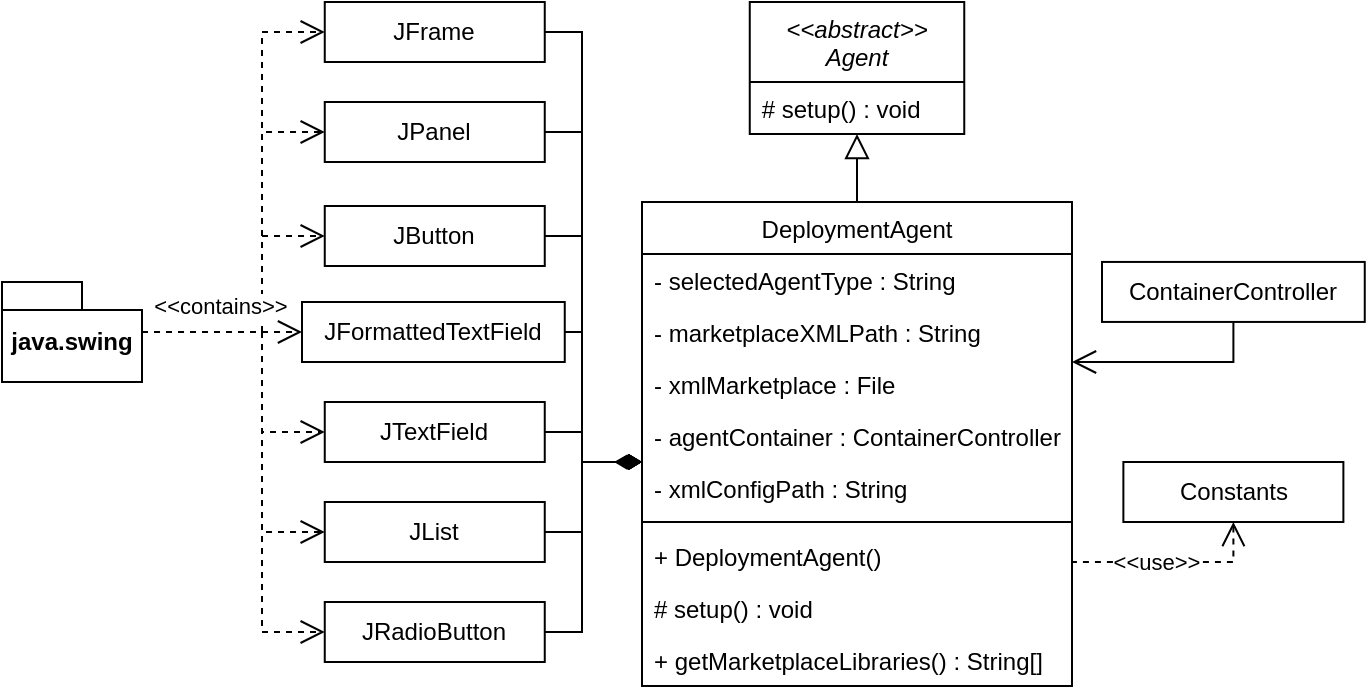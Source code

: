 <mxfile version="24.7.5">
  <diagram id="C5RBs43oDa-KdzZeNtuy" name="Page-1">
    <mxGraphModel dx="546" dy="819" grid="1" gridSize="10" guides="1" tooltips="1" connect="1" arrows="1" fold="1" page="1" pageScale="1" pageWidth="827" pageHeight="1169" math="0" shadow="0">
      <root>
        <mxCell id="WIyWlLk6GJQsqaUBKTNV-0" />
        <mxCell id="WIyWlLk6GJQsqaUBKTNV-1" parent="WIyWlLk6GJQsqaUBKTNV-0" />
        <mxCell id="zkfFHV4jXpPFQw0GAbJ--0" value="&lt;&lt;abstract&gt;&gt;&#xa;Agent" style="swimlane;fontStyle=2;align=center;verticalAlign=top;childLayout=stackLayout;horizontal=1;startSize=40;horizontalStack=0;resizeParent=1;resizeLast=0;collapsible=1;marginBottom=0;rounded=0;shadow=0;strokeWidth=1;" parent="WIyWlLk6GJQsqaUBKTNV-1" vertex="1">
          <mxGeometry x="443.88" y="20" width="107.25" height="66" as="geometry">
            <mxRectangle x="230" y="140" width="160" height="26" as="alternateBounds" />
          </mxGeometry>
        </mxCell>
        <mxCell id="zkfFHV4jXpPFQw0GAbJ--1" value="# setup() : void" style="text;align=left;verticalAlign=top;spacingLeft=4;spacingRight=4;overflow=hidden;rotatable=0;points=[[0,0.5],[1,0.5]];portConstraint=eastwest;" parent="zkfFHV4jXpPFQw0GAbJ--0" vertex="1">
          <mxGeometry y="40" width="107.25" height="26" as="geometry" />
        </mxCell>
        <mxCell id="zkfFHV4jXpPFQw0GAbJ--6" value="DeploymentAgent" style="swimlane;fontStyle=0;align=center;verticalAlign=top;childLayout=stackLayout;horizontal=1;startSize=26;horizontalStack=0;resizeParent=1;resizeLast=0;collapsible=1;marginBottom=0;rounded=0;shadow=0;strokeWidth=1;" parent="WIyWlLk6GJQsqaUBKTNV-1" vertex="1">
          <mxGeometry x="390" y="120" width="215" height="242" as="geometry">
            <mxRectangle x="130" y="380" width="160" height="26" as="alternateBounds" />
          </mxGeometry>
        </mxCell>
        <mxCell id="uo48DpWydSHIOrstyPxe-14" value="- selectedAgentType : String" style="text;align=left;verticalAlign=top;spacingLeft=4;spacingRight=4;overflow=hidden;rotatable=0;points=[[0,0.5],[1,0.5]];portConstraint=eastwest;" parent="zkfFHV4jXpPFQw0GAbJ--6" vertex="1">
          <mxGeometry y="26" width="215" height="26" as="geometry" />
        </mxCell>
        <mxCell id="zkfFHV4jXpPFQw0GAbJ--7" value="- marketplaceXMLPath : String" style="text;align=left;verticalAlign=top;spacingLeft=4;spacingRight=4;overflow=hidden;rotatable=0;points=[[0,0.5],[1,0.5]];portConstraint=eastwest;" parent="zkfFHV4jXpPFQw0GAbJ--6" vertex="1">
          <mxGeometry y="52" width="215" height="26" as="geometry" />
        </mxCell>
        <mxCell id="uo48DpWydSHIOrstyPxe-15" value="- xmlMarketplace : File" style="text;align=left;verticalAlign=top;spacingLeft=4;spacingRight=4;overflow=hidden;rotatable=0;points=[[0,0.5],[1,0.5]];portConstraint=eastwest;rounded=0;shadow=0;html=0;" parent="zkfFHV4jXpPFQw0GAbJ--6" vertex="1">
          <mxGeometry y="78" width="215" height="26" as="geometry" />
        </mxCell>
        <mxCell id="zkfFHV4jXpPFQw0GAbJ--8" value="- agentContainer : ContainerController" style="text;align=left;verticalAlign=top;spacingLeft=4;spacingRight=4;overflow=hidden;rotatable=0;points=[[0,0.5],[1,0.5]];portConstraint=eastwest;rounded=0;shadow=0;html=0;" parent="zkfFHV4jXpPFQw0GAbJ--6" vertex="1">
          <mxGeometry y="104" width="215" height="26" as="geometry" />
        </mxCell>
        <mxCell id="3qOFRt8D9cqVfBlaZG_P-0" value="- xmlConfigPath : String" style="text;align=left;verticalAlign=top;spacingLeft=4;spacingRight=4;overflow=hidden;rotatable=0;points=[[0,0.5],[1,0.5]];portConstraint=eastwest;rounded=0;shadow=0;html=0;" parent="zkfFHV4jXpPFQw0GAbJ--6" vertex="1">
          <mxGeometry y="130" width="215" height="26" as="geometry" />
        </mxCell>
        <mxCell id="zkfFHV4jXpPFQw0GAbJ--9" value="" style="line;html=1;strokeWidth=1;align=left;verticalAlign=middle;spacingTop=-1;spacingLeft=3;spacingRight=3;rotatable=0;labelPosition=right;points=[];portConstraint=eastwest;" parent="zkfFHV4jXpPFQw0GAbJ--6" vertex="1">
          <mxGeometry y="156" width="215" height="8" as="geometry" />
        </mxCell>
        <mxCell id="pAeidt-d0ilI6zGPQ01c-0" value="+ DeploymentAgent()" style="text;align=left;verticalAlign=top;spacingLeft=4;spacingRight=4;overflow=hidden;rotatable=0;points=[[0,0.5],[1,0.5]];portConstraint=eastwest;fontStyle=0" parent="zkfFHV4jXpPFQw0GAbJ--6" vertex="1">
          <mxGeometry y="164" width="215" height="26" as="geometry" />
        </mxCell>
        <mxCell id="zkfFHV4jXpPFQw0GAbJ--10" value="# setup() : void" style="text;align=left;verticalAlign=top;spacingLeft=4;spacingRight=4;overflow=hidden;rotatable=0;points=[[0,0.5],[1,0.5]];portConstraint=eastwest;fontStyle=0" parent="zkfFHV4jXpPFQw0GAbJ--6" vertex="1">
          <mxGeometry y="190" width="215" height="26" as="geometry" />
        </mxCell>
        <mxCell id="3qOFRt8D9cqVfBlaZG_P-2" value="+ getMarketplaceLibraries() : String[]" style="text;align=left;verticalAlign=top;spacingLeft=4;spacingRight=4;overflow=hidden;rotatable=0;points=[[0,0.5],[1,0.5]];portConstraint=eastwest;" parent="zkfFHV4jXpPFQw0GAbJ--6" vertex="1">
          <mxGeometry y="216" width="215" height="26" as="geometry" />
        </mxCell>
        <mxCell id="zkfFHV4jXpPFQw0GAbJ--12" value="" style="endArrow=block;endSize=10;endFill=0;shadow=0;strokeWidth=1;rounded=0;curved=0;edgeStyle=elbowEdgeStyle;elbow=vertical;" parent="WIyWlLk6GJQsqaUBKTNV-1" source="zkfFHV4jXpPFQw0GAbJ--6" target="zkfFHV4jXpPFQw0GAbJ--0" edge="1">
          <mxGeometry width="160" relative="1" as="geometry">
            <mxPoint x="475" y="-27" as="sourcePoint" />
            <mxPoint x="475" y="-27" as="targetPoint" />
            <Array as="points">
              <mxPoint x="500" y="130" />
            </Array>
          </mxGeometry>
        </mxCell>
        <mxCell id="pAeidt-d0ilI6zGPQ01c-15" style="edgeStyle=orthogonalEdgeStyle;rounded=0;orthogonalLoop=1;jettySize=auto;html=1;endArrow=diamondThin;endFill=1;startSize=10;endSize=10;exitX=1;exitY=0.5;exitDx=0;exitDy=0;" parent="WIyWlLk6GJQsqaUBKTNV-1" source="pAeidt-d0ilI6zGPQ01c-8" target="zkfFHV4jXpPFQw0GAbJ--6" edge="1">
          <mxGeometry relative="1" as="geometry">
            <Array as="points">
              <mxPoint x="360" y="85" />
              <mxPoint x="360" y="250" />
            </Array>
          </mxGeometry>
        </mxCell>
        <mxCell id="pAeidt-d0ilI6zGPQ01c-8" value="JPanel" style="rounded=0;whiteSpace=wrap;html=1;" parent="WIyWlLk6GJQsqaUBKTNV-1" vertex="1">
          <mxGeometry x="231.38" y="70" width="110" height="30" as="geometry" />
        </mxCell>
        <mxCell id="pAeidt-d0ilI6zGPQ01c-16" style="edgeStyle=orthogonalEdgeStyle;rounded=0;orthogonalLoop=1;jettySize=auto;html=1;endArrow=diamondThin;endFill=1;startSize=10;endSize=10;exitX=1;exitY=0.5;exitDx=0;exitDy=0;" parent="WIyWlLk6GJQsqaUBKTNV-1" source="pAeidt-d0ilI6zGPQ01c-9" target="zkfFHV4jXpPFQw0GAbJ--6" edge="1">
          <mxGeometry relative="1" as="geometry">
            <Array as="points">
              <mxPoint x="360" y="137" />
              <mxPoint x="360" y="250" />
            </Array>
          </mxGeometry>
        </mxCell>
        <mxCell id="pAeidt-d0ilI6zGPQ01c-9" value="JButton" style="rounded=0;whiteSpace=wrap;html=1;" parent="WIyWlLk6GJQsqaUBKTNV-1" vertex="1">
          <mxGeometry x="231.38" y="122" width="110" height="30" as="geometry" />
        </mxCell>
        <mxCell id="pAeidt-d0ilI6zGPQ01c-17" style="edgeStyle=orthogonalEdgeStyle;rounded=0;orthogonalLoop=1;jettySize=auto;html=1;endArrow=diamondThin;endFill=1;startSize=10;endSize=10;exitX=1;exitY=0.5;exitDx=0;exitDy=0;" parent="WIyWlLk6GJQsqaUBKTNV-1" source="pAeidt-d0ilI6zGPQ01c-10" target="zkfFHV4jXpPFQw0GAbJ--6" edge="1">
          <mxGeometry relative="1" as="geometry">
            <Array as="points">
              <mxPoint x="360" y="185" />
              <mxPoint x="360" y="250" />
            </Array>
          </mxGeometry>
        </mxCell>
        <mxCell id="pAeidt-d0ilI6zGPQ01c-10" value="JFormattedTextField" style="rounded=0;whiteSpace=wrap;html=1;" parent="WIyWlLk6GJQsqaUBKTNV-1" vertex="1">
          <mxGeometry x="220" y="170" width="131.38" height="30" as="geometry" />
        </mxCell>
        <mxCell id="pAeidt-d0ilI6zGPQ01c-18" style="edgeStyle=orthogonalEdgeStyle;rounded=0;orthogonalLoop=1;jettySize=auto;html=1;endArrow=diamondThin;endFill=1;startSize=10;endSize=10;exitX=1;exitY=0.5;exitDx=0;exitDy=0;" parent="WIyWlLk6GJQsqaUBKTNV-1" source="pAeidt-d0ilI6zGPQ01c-11" target="zkfFHV4jXpPFQw0GAbJ--6" edge="1">
          <mxGeometry relative="1" as="geometry">
            <Array as="points">
              <mxPoint x="360" y="235" />
              <mxPoint x="360" y="250" />
            </Array>
          </mxGeometry>
        </mxCell>
        <mxCell id="pAeidt-d0ilI6zGPQ01c-11" value="JTextField" style="rounded=0;whiteSpace=wrap;html=1;" parent="WIyWlLk6GJQsqaUBKTNV-1" vertex="1">
          <mxGeometry x="231.38" y="220" width="110" height="30" as="geometry" />
        </mxCell>
        <mxCell id="pAeidt-d0ilI6zGPQ01c-19" style="edgeStyle=orthogonalEdgeStyle;rounded=0;orthogonalLoop=1;jettySize=auto;html=1;endArrow=diamondThin;endFill=1;startSize=10;endSize=10;exitX=1;exitY=0.5;exitDx=0;exitDy=0;" parent="WIyWlLk6GJQsqaUBKTNV-1" source="pAeidt-d0ilI6zGPQ01c-12" target="zkfFHV4jXpPFQw0GAbJ--6" edge="1">
          <mxGeometry relative="1" as="geometry">
            <Array as="points">
              <mxPoint x="360" y="285" />
              <mxPoint x="360" y="250" />
            </Array>
          </mxGeometry>
        </mxCell>
        <mxCell id="pAeidt-d0ilI6zGPQ01c-12" value="JList" style="rounded=0;whiteSpace=wrap;html=1;" parent="WIyWlLk6GJQsqaUBKTNV-1" vertex="1">
          <mxGeometry x="231.38" y="270" width="110" height="30" as="geometry" />
        </mxCell>
        <mxCell id="pAeidt-d0ilI6zGPQ01c-20" style="edgeStyle=orthogonalEdgeStyle;rounded=0;orthogonalLoop=1;jettySize=auto;html=1;endArrow=diamondThin;endFill=1;startSize=10;endSize=10;exitX=1;exitY=0.5;exitDx=0;exitDy=0;" parent="WIyWlLk6GJQsqaUBKTNV-1" edge="1">
          <mxGeometry relative="1" as="geometry">
            <mxPoint x="319.0" y="335" as="sourcePoint" />
            <mxPoint x="389.0" y="250.034" as="targetPoint" />
            <Array as="points">
              <mxPoint x="360" y="335" />
              <mxPoint x="360" y="250" />
            </Array>
          </mxGeometry>
        </mxCell>
        <mxCell id="pAeidt-d0ilI6zGPQ01c-13" value="JRadioButton" style="rounded=0;whiteSpace=wrap;html=1;" parent="WIyWlLk6GJQsqaUBKTNV-1" vertex="1">
          <mxGeometry x="231.38" y="320" width="110" height="30" as="geometry" />
        </mxCell>
        <mxCell id="pAeidt-d0ilI6zGPQ01c-26" style="edgeStyle=orthogonalEdgeStyle;rounded=0;orthogonalLoop=1;jettySize=auto;html=1;endSize=10;endArrow=open;endFill=0;" parent="WIyWlLk6GJQsqaUBKTNV-1" source="pAeidt-d0ilI6zGPQ01c-21" edge="1">
          <mxGeometry relative="1" as="geometry">
            <Array as="points">
              <mxPoint x="686" y="199.97" />
            </Array>
            <mxPoint x="605" y="200.004" as="targetPoint" />
          </mxGeometry>
        </mxCell>
        <mxCell id="pAeidt-d0ilI6zGPQ01c-21" value="ContainerController" style="rounded=0;whiteSpace=wrap;html=1;" parent="WIyWlLk6GJQsqaUBKTNV-1" vertex="1">
          <mxGeometry x="620" y="149.97" width="131.38" height="30" as="geometry" />
        </mxCell>
        <mxCell id="pAeidt-d0ilI6zGPQ01c-23" style="edgeStyle=orthogonalEdgeStyle;rounded=0;orthogonalLoop=1;jettySize=auto;html=1;endSize=10;endArrow=diamondThin;endFill=1;" parent="WIyWlLk6GJQsqaUBKTNV-1" source="pAeidt-d0ilI6zGPQ01c-22" target="zkfFHV4jXpPFQw0GAbJ--6" edge="1">
          <mxGeometry relative="1" as="geometry">
            <Array as="points">
              <mxPoint x="360" y="35" />
              <mxPoint x="360" y="250" />
            </Array>
          </mxGeometry>
        </mxCell>
        <mxCell id="pAeidt-d0ilI6zGPQ01c-22" value="JFrame" style="rounded=0;whiteSpace=wrap;html=1;" parent="WIyWlLk6GJQsqaUBKTNV-1" vertex="1">
          <mxGeometry x="231.38" y="20" width="110" height="30" as="geometry" />
        </mxCell>
        <mxCell id="pAeidt-d0ilI6zGPQ01c-27" value="Constants" style="rounded=0;whiteSpace=wrap;html=1;" parent="WIyWlLk6GJQsqaUBKTNV-1" vertex="1">
          <mxGeometry x="630.69" y="250" width="110" height="30" as="geometry" />
        </mxCell>
        <mxCell id="pAeidt-d0ilI6zGPQ01c-28" style="edgeStyle=orthogonalEdgeStyle;rounded=0;orthogonalLoop=1;jettySize=auto;html=1;endSize=10;endArrow=none;endFill=0;dashed=1;startArrow=open;startFill=0;startSize=10;" parent="WIyWlLk6GJQsqaUBKTNV-1" source="pAeidt-d0ilI6zGPQ01c-27" edge="1">
          <mxGeometry relative="1" as="geometry">
            <mxPoint x="696" y="130" as="sourcePoint" />
            <mxPoint x="605" y="300" as="targetPoint" />
            <Array as="points">
              <mxPoint x="686" y="300" />
            </Array>
          </mxGeometry>
        </mxCell>
        <mxCell id="pAeidt-d0ilI6zGPQ01c-29" value="&amp;lt;&amp;lt;use&amp;gt;&amp;gt;" style="edgeLabel;html=1;align=center;verticalAlign=middle;resizable=0;points=[];" parent="pAeidt-d0ilI6zGPQ01c-28" vertex="1" connectable="0">
          <mxGeometry x="0.161" relative="1" as="geometry">
            <mxPoint as="offset" />
          </mxGeometry>
        </mxCell>
        <mxCell id="OeNXyHmDh_1IV8rawpea-1" style="edgeStyle=orthogonalEdgeStyle;rounded=0;orthogonalLoop=1;jettySize=auto;html=1;dashed=1;endArrow=open;endFill=0;endSize=10;" parent="WIyWlLk6GJQsqaUBKTNV-1" source="OeNXyHmDh_1IV8rawpea-0" target="pAeidt-d0ilI6zGPQ01c-22" edge="1">
          <mxGeometry relative="1" as="geometry">
            <Array as="points">
              <mxPoint x="200" y="185" />
              <mxPoint x="200" y="35" />
            </Array>
          </mxGeometry>
        </mxCell>
        <mxCell id="OeNXyHmDh_1IV8rawpea-2" style="edgeStyle=orthogonalEdgeStyle;rounded=0;orthogonalLoop=1;jettySize=auto;html=1;dashed=1;endArrow=open;endFill=0;endSize=10;" parent="WIyWlLk6GJQsqaUBKTNV-1" source="OeNXyHmDh_1IV8rawpea-0" target="pAeidt-d0ilI6zGPQ01c-8" edge="1">
          <mxGeometry relative="1" as="geometry">
            <Array as="points">
              <mxPoint x="200" y="185" />
              <mxPoint x="200" y="85" />
            </Array>
          </mxGeometry>
        </mxCell>
        <mxCell id="OeNXyHmDh_1IV8rawpea-0" value="java.swing" style="shape=folder;fontStyle=1;spacingTop=10;tabWidth=40;tabHeight=14;tabPosition=left;html=1;whiteSpace=wrap;" parent="WIyWlLk6GJQsqaUBKTNV-1" vertex="1">
          <mxGeometry x="70" y="160" width="70" height="50" as="geometry" />
        </mxCell>
        <mxCell id="OeNXyHmDh_1IV8rawpea-3" style="edgeStyle=orthogonalEdgeStyle;rounded=0;orthogonalLoop=1;jettySize=auto;html=1;dashed=1;endArrow=open;endFill=0;endSize=10;" parent="WIyWlLk6GJQsqaUBKTNV-1" source="OeNXyHmDh_1IV8rawpea-0" target="pAeidt-d0ilI6zGPQ01c-9" edge="1">
          <mxGeometry relative="1" as="geometry">
            <mxPoint x="190" y="195" as="sourcePoint" />
            <mxPoint x="241" y="95" as="targetPoint" />
            <Array as="points">
              <mxPoint x="200" y="185" />
              <mxPoint x="200" y="137" />
            </Array>
          </mxGeometry>
        </mxCell>
        <mxCell id="OeNXyHmDh_1IV8rawpea-5" style="edgeStyle=orthogonalEdgeStyle;rounded=0;orthogonalLoop=1;jettySize=auto;html=1;dashed=1;endArrow=open;endFill=0;endSize=10;" parent="WIyWlLk6GJQsqaUBKTNV-1" source="OeNXyHmDh_1IV8rawpea-0" target="pAeidt-d0ilI6zGPQ01c-10" edge="1">
          <mxGeometry relative="1" as="geometry">
            <mxPoint x="200" y="205" as="sourcePoint" />
            <mxPoint x="251" y="157" as="targetPoint" />
            <Array as="points">
              <mxPoint x="240" y="180" />
              <mxPoint x="240" y="180" />
            </Array>
          </mxGeometry>
        </mxCell>
        <mxCell id="OeNXyHmDh_1IV8rawpea-6" style="edgeStyle=orthogonalEdgeStyle;rounded=0;orthogonalLoop=1;jettySize=auto;html=1;dashed=1;endArrow=open;endFill=0;endSize=10;" parent="WIyWlLk6GJQsqaUBKTNV-1" source="OeNXyHmDh_1IV8rawpea-0" target="pAeidt-d0ilI6zGPQ01c-11" edge="1">
          <mxGeometry relative="1" as="geometry">
            <mxPoint x="190" y="195" as="sourcePoint" />
            <mxPoint x="230" y="195" as="targetPoint" />
            <Array as="points">
              <mxPoint x="200" y="185" />
              <mxPoint x="200" y="235" />
            </Array>
          </mxGeometry>
        </mxCell>
        <mxCell id="OeNXyHmDh_1IV8rawpea-7" style="edgeStyle=orthogonalEdgeStyle;rounded=0;orthogonalLoop=1;jettySize=auto;html=1;dashed=1;endArrow=open;endFill=0;endSize=10;" parent="WIyWlLk6GJQsqaUBKTNV-1" source="OeNXyHmDh_1IV8rawpea-0" target="pAeidt-d0ilI6zGPQ01c-12" edge="1">
          <mxGeometry relative="1" as="geometry">
            <mxPoint x="200" y="205" as="sourcePoint" />
            <mxPoint x="240" y="205" as="targetPoint" />
            <Array as="points">
              <mxPoint x="200" y="185" />
              <mxPoint x="200" y="285" />
            </Array>
          </mxGeometry>
        </mxCell>
        <mxCell id="OeNXyHmDh_1IV8rawpea-8" style="edgeStyle=orthogonalEdgeStyle;rounded=0;orthogonalLoop=1;jettySize=auto;html=1;dashed=1;endArrow=open;endFill=0;endSize=10;" parent="WIyWlLk6GJQsqaUBKTNV-1" source="OeNXyHmDh_1IV8rawpea-0" target="pAeidt-d0ilI6zGPQ01c-13" edge="1">
          <mxGeometry relative="1" as="geometry">
            <mxPoint x="210" y="215" as="sourcePoint" />
            <mxPoint x="250" y="215" as="targetPoint" />
            <Array as="points">
              <mxPoint x="200" y="185" />
              <mxPoint x="200" y="335" />
            </Array>
          </mxGeometry>
        </mxCell>
        <mxCell id="OeNXyHmDh_1IV8rawpea-10" value="&amp;lt;&amp;lt;contains&amp;gt;&amp;gt;" style="edgeLabel;html=1;align=center;verticalAlign=middle;resizable=0;points=[];" parent="OeNXyHmDh_1IV8rawpea-8" vertex="1" connectable="0">
          <mxGeometry x="-0.809" y="-1" relative="1" as="geometry">
            <mxPoint x="16" y="-14" as="offset" />
          </mxGeometry>
        </mxCell>
      </root>
    </mxGraphModel>
  </diagram>
</mxfile>
